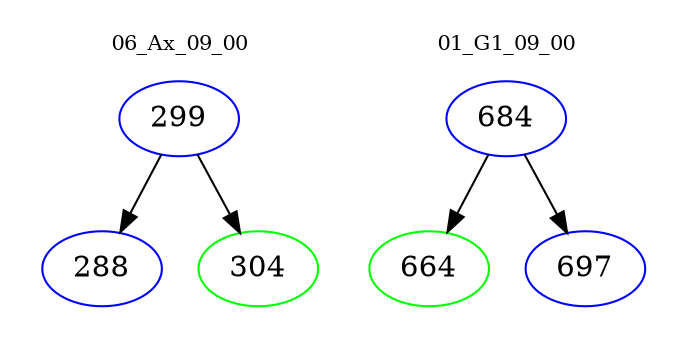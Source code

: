 digraph{
subgraph cluster_0 {
color = white
label = "06_Ax_09_00";
fontsize=10;
T0_299 [label="299", color="blue"]
T0_299 -> T0_288 [color="black"]
T0_288 [label="288", color="blue"]
T0_299 -> T0_304 [color="black"]
T0_304 [label="304", color="green"]
}
subgraph cluster_1 {
color = white
label = "01_G1_09_00";
fontsize=10;
T1_684 [label="684", color="blue"]
T1_684 -> T1_664 [color="black"]
T1_664 [label="664", color="green"]
T1_684 -> T1_697 [color="black"]
T1_697 [label="697", color="blue"]
}
}
